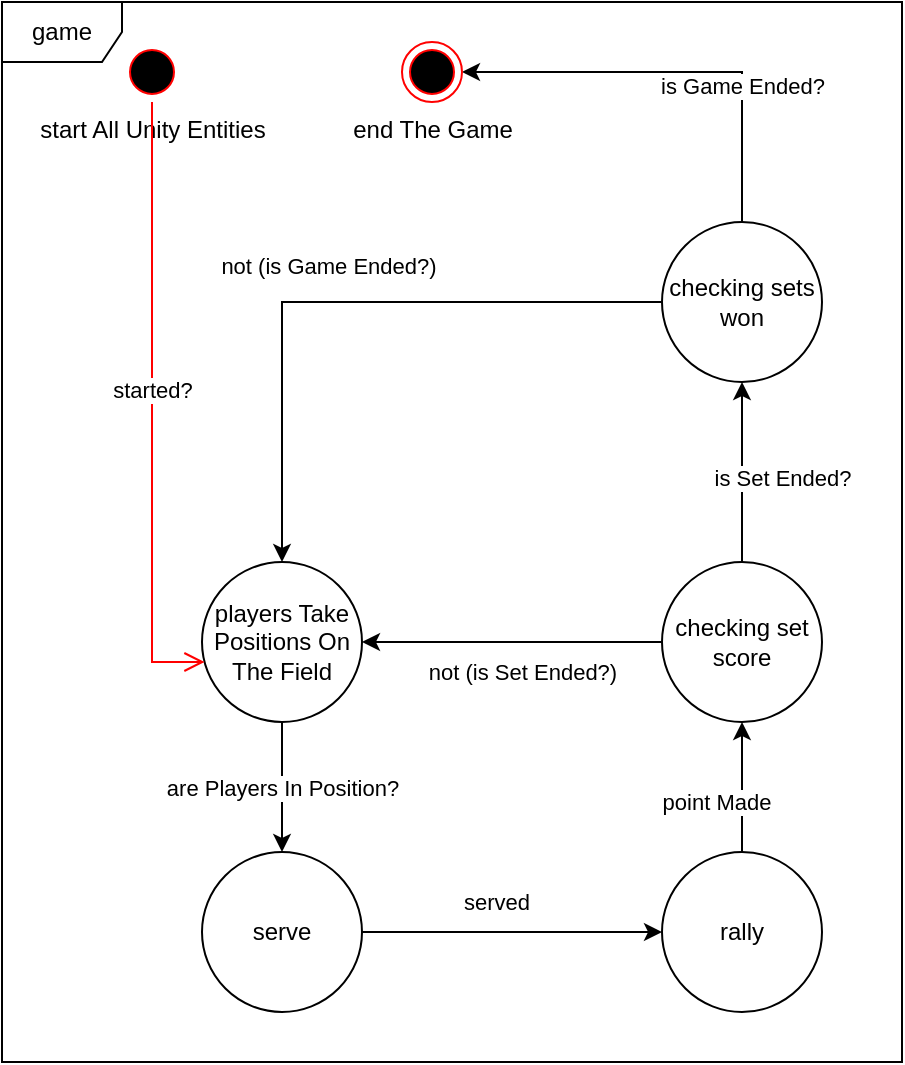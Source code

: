 <mxfile pages="1" version="11.2.5" type="device"><diagram id="Pshok0bx9JE-HMNfskgp" name="Page-1"><mxGraphModel dx="1102" dy="1044" grid="1" gridSize="10" guides="1" tooltips="1" connect="1" arrows="1" fold="1" page="0" pageScale="1" pageWidth="827" pageHeight="1169" math="0" shadow="0"><root><mxCell id="0"/><mxCell id="1" parent="0"/><mxCell id="FOOYNNSZbtBKj67F5jDb-1" value="game" style="shape=umlFrame;whiteSpace=wrap;html=1;" parent="1" vertex="1"><mxGeometry x="70" y="-340" width="450" height="530" as="geometry"/></mxCell><mxCell id="TX_N2TCMcjY-T4Us8mV_-81" value="served" style="edgeStyle=orthogonalEdgeStyle;rounded=0;orthogonalLoop=1;jettySize=auto;html=1;strokeColor=#000000;" parent="1" source="TX_N2TCMcjY-T4Us8mV_-91" target="TX_N2TCMcjY-T4Us8mV_-5" edge="1"><mxGeometry x="-0.111" y="15" relative="1" as="geometry"><mxPoint as="offset"/></mxGeometry></mxCell><mxCell id="TX_N2TCMcjY-T4Us8mV_-92" value="are Players In Position?" style="edgeStyle=orthogonalEdgeStyle;rounded=0;orthogonalLoop=1;jettySize=auto;html=1;exitX=0.5;exitY=1;exitDx=0;exitDy=0;entryX=0.5;entryY=0;entryDx=0;entryDy=0;strokeColor=#000000;" parent="1" source="TX_N2TCMcjY-T4Us8mV_-3" target="TX_N2TCMcjY-T4Us8mV_-91" edge="1"><mxGeometry relative="1" as="geometry"/></mxCell><mxCell id="TX_N2TCMcjY-T4Us8mV_-3" value="players Take Positions On The Field" style="ellipse;whiteSpace=wrap;html=1;aspect=fixed;" parent="1" vertex="1"><mxGeometry x="170" y="-60" width="80" height="80" as="geometry"/></mxCell><mxCell id="TX_N2TCMcjY-T4Us8mV_-87" value="point Made" style="edgeStyle=orthogonalEdgeStyle;rounded=0;orthogonalLoop=1;jettySize=auto;html=1;strokeColor=#000000;" parent="1" source="TX_N2TCMcjY-T4Us8mV_-5" target="TX_N2TCMcjY-T4Us8mV_-61" edge="1"><mxGeometry x="-0.223" y="13" relative="1" as="geometry"><mxPoint x="550" y="60" as="targetPoint"/><mxPoint as="offset"/></mxGeometry></mxCell><mxCell id="TX_N2TCMcjY-T4Us8mV_-5" value="rally" style="ellipse;whiteSpace=wrap;html=1;aspect=fixed;" parent="1" vertex="1"><mxGeometry x="400" y="85" width="80" height="80" as="geometry"/></mxCell><mxCell id="TX_N2TCMcjY-T4Us8mV_-84" value="is Game Ended?" style="edgeStyle=orthogonalEdgeStyle;rounded=0;orthogonalLoop=1;jettySize=auto;html=1;exitX=0.5;exitY=0;exitDx=0;exitDy=0;strokeColor=#000000;entryX=1;entryY=0.5;entryDx=0;entryDy=0;" parent="1" source="TX_N2TCMcjY-T4Us8mV_-56" target="TX_N2TCMcjY-T4Us8mV_-75" edge="1"><mxGeometry x="-0.364" relative="1" as="geometry"><mxPoint as="offset"/></mxGeometry></mxCell><mxCell id="TX_N2TCMcjY-T4Us8mV_-85" value="not (is Game Ended?)" style="edgeStyle=orthogonalEdgeStyle;rounded=0;orthogonalLoop=1;jettySize=auto;html=1;strokeColor=#000000;" parent="1" source="TX_N2TCMcjY-T4Us8mV_-56" target="TX_N2TCMcjY-T4Us8mV_-3" edge="1"><mxGeometry x="0.043" y="-18" relative="1" as="geometry"><mxPoint as="offset"/></mxGeometry></mxCell><mxCell id="TX_N2TCMcjY-T4Us8mV_-56" value="checking sets won" style="ellipse;whiteSpace=wrap;html=1;aspect=fixed;" parent="1" vertex="1"><mxGeometry x="400" y="-230" width="80" height="80" as="geometry"/></mxCell><mxCell id="TX_N2TCMcjY-T4Us8mV_-68" value="is Set Ended?" style="edgeStyle=orthogonalEdgeStyle;rounded=0;orthogonalLoop=1;jettySize=auto;html=1;exitX=0.5;exitY=0;exitDx=0;exitDy=0;strokeColor=#000000;" parent="1" source="TX_N2TCMcjY-T4Us8mV_-61" target="TX_N2TCMcjY-T4Us8mV_-56" edge="1"><mxGeometry x="-0.064" y="-20" relative="1" as="geometry"><mxPoint as="offset"/></mxGeometry></mxCell><mxCell id="TX_N2TCMcjY-T4Us8mV_-71" value="not (is Set Ended?)" style="edgeStyle=orthogonalEdgeStyle;rounded=0;orthogonalLoop=1;jettySize=auto;html=1;exitX=0;exitY=0.5;exitDx=0;exitDy=0;entryX=1;entryY=0.5;entryDx=0;entryDy=0;strokeColor=#000000;" parent="1" source="TX_N2TCMcjY-T4Us8mV_-61" target="TX_N2TCMcjY-T4Us8mV_-3" edge="1"><mxGeometry x="-0.068" y="15" relative="1" as="geometry"><mxPoint as="offset"/></mxGeometry></mxCell><mxCell id="TX_N2TCMcjY-T4Us8mV_-61" value="checking set score" style="ellipse;whiteSpace=wrap;html=1;aspect=fixed;" parent="1" vertex="1"><mxGeometry x="400" y="-60" width="80" height="80" as="geometry"/></mxCell><mxCell id="TX_N2TCMcjY-T4Us8mV_-75" value="&lt;br&gt;&lt;br&gt;&lt;br&gt;&lt;br&gt;end The Game" style="ellipse;html=1;shape=endState;fillColor=#000000;strokeColor=#ff0000;" parent="1" vertex="1"><mxGeometry x="270" y="-320" width="30" height="30" as="geometry"/></mxCell><mxCell id="TX_N2TCMcjY-T4Us8mV_-76" value="&lt;br&gt;&lt;br&gt;&lt;br&gt;&lt;br&gt;start All Unity Entities" style="ellipse;html=1;shape=startState;fillColor=#000000;strokeColor=#ff0000;" parent="1" vertex="1"><mxGeometry x="130" y="-320" width="30" height="30" as="geometry"/></mxCell><mxCell id="TX_N2TCMcjY-T4Us8mV_-77" value="started?" style="edgeStyle=orthogonalEdgeStyle;html=1;verticalAlign=bottom;endArrow=open;endSize=8;strokeColor=#ff0000;rounded=0;" parent="1" source="TX_N2TCMcjY-T4Us8mV_-76" target="TX_N2TCMcjY-T4Us8mV_-3" edge="1"><mxGeometry relative="1" as="geometry"><mxPoint x="145" y="-290" as="targetPoint"/><Array as="points"><mxPoint x="145" y="-10"/></Array></mxGeometry></mxCell><mxCell id="TX_N2TCMcjY-T4Us8mV_-91" value="serve" style="ellipse;whiteSpace=wrap;html=1;aspect=fixed;" parent="1" vertex="1"><mxGeometry x="170" y="85" width="80" height="80" as="geometry"/></mxCell></root></mxGraphModel></diagram></mxfile>